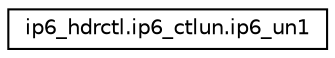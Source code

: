 digraph "Graphical Class Hierarchy"
{
 // LATEX_PDF_SIZE
  edge [fontname="Helvetica",fontsize="10",labelfontname="Helvetica",labelfontsize="10"];
  node [fontname="Helvetica",fontsize="10",shape=record];
  rankdir="LR";
  Node0 [label="ip6_hdrctl.ip6_ctlun.ip6_un1",height=0.2,width=0.4,color="black", fillcolor="white", style="filled",URL="$dd/d97/net__util_8h.html#dc/d50/structip6__hdr_1_1ip6__hdrctl_8ip6__ctlun_8ip6__un1",tooltip=" "];
}
